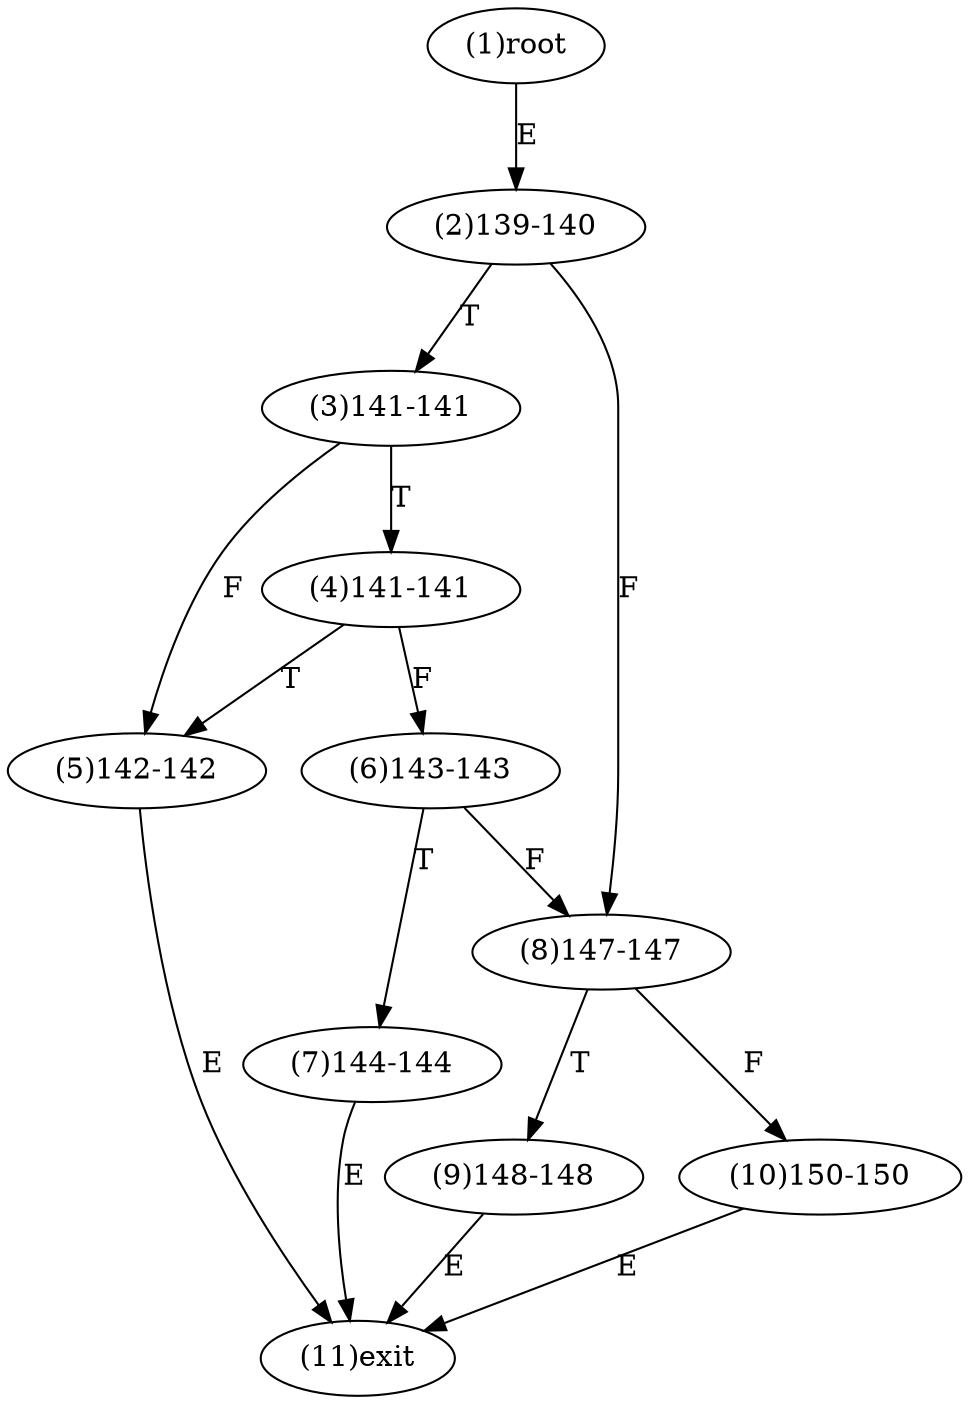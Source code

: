 digraph "" { 
1[ label="(1)root"];
2[ label="(2)139-140"];
3[ label="(3)141-141"];
4[ label="(4)141-141"];
5[ label="(5)142-142"];
6[ label="(6)143-143"];
7[ label="(7)144-144"];
8[ label="(8)147-147"];
9[ label="(9)148-148"];
10[ label="(10)150-150"];
11[ label="(11)exit"];
1->2[ label="E"];
2->8[ label="F"];
2->3[ label="T"];
3->5[ label="F"];
3->4[ label="T"];
4->6[ label="F"];
4->5[ label="T"];
5->11[ label="E"];
6->8[ label="F"];
6->7[ label="T"];
7->11[ label="E"];
8->10[ label="F"];
8->9[ label="T"];
9->11[ label="E"];
10->11[ label="E"];
}